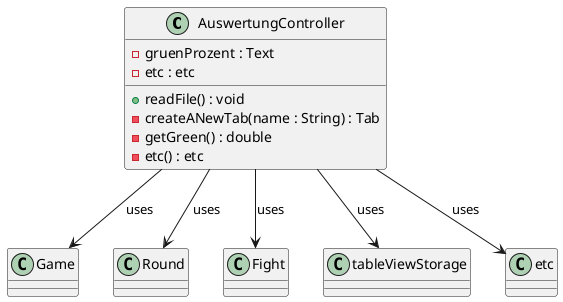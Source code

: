 @startuml
class AuswertungController {
  -gruenProzent : Text
  -etc : etc

  +readFile() : void
  -createANewTab(name : String) : Tab
  -getGreen() : double
  -etc() : etc
}

AuswertungController --> Game : uses
AuswertungController --> Round : uses
AuswertungController --> Fight : uses
AuswertungController --> tableViewStorage : uses
AuswertungController --> etc : uses
@enduml
